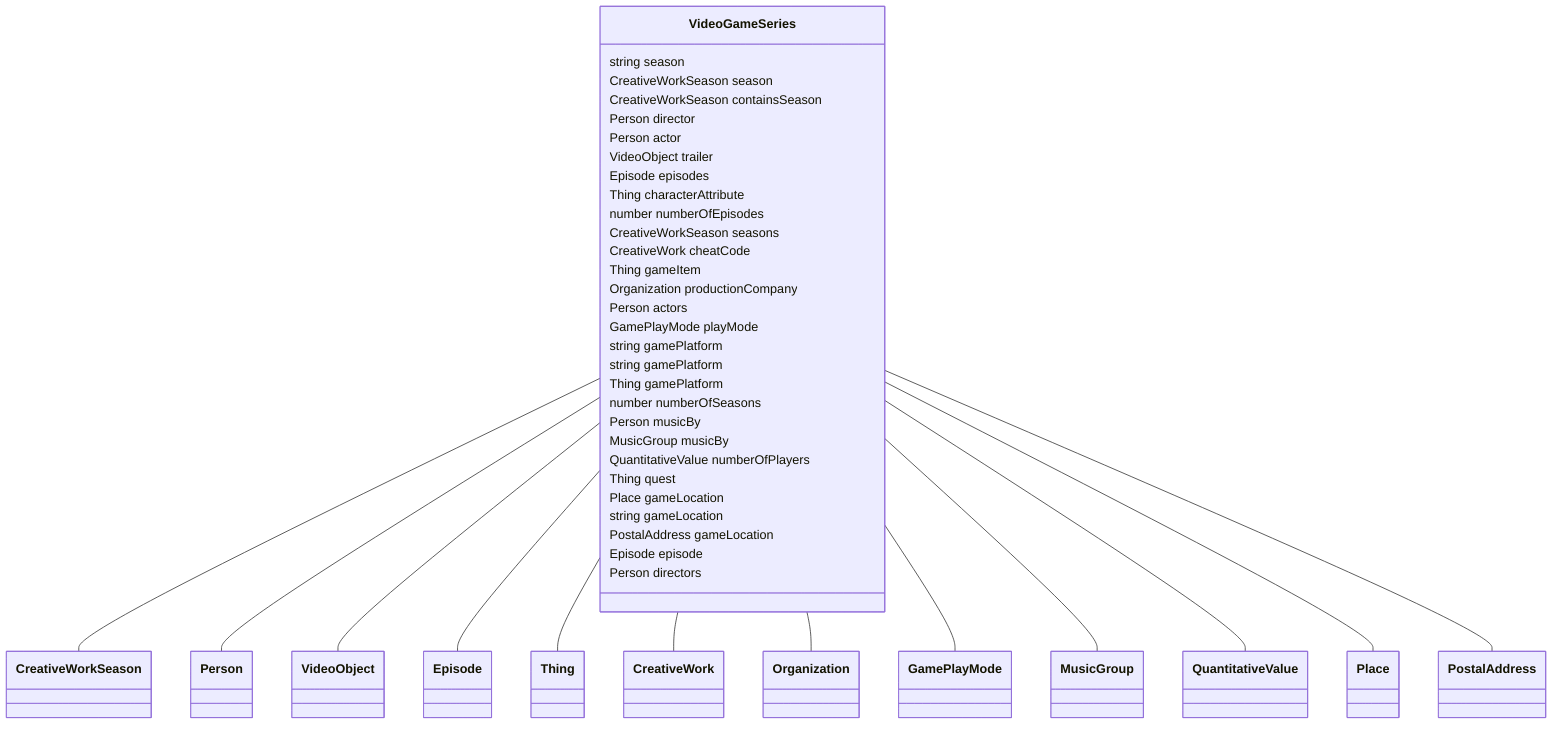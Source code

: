 classDiagram
  VideoGameSeries -- CreativeWorkSeason
  VideoGameSeries -- Person
  VideoGameSeries -- VideoObject
  VideoGameSeries -- Episode
  VideoGameSeries -- Thing
  VideoGameSeries -- CreativeWork
  VideoGameSeries -- Organization
  VideoGameSeries -- GamePlayMode
  VideoGameSeries -- MusicGroup
  VideoGameSeries -- QuantitativeValue
  VideoGameSeries -- Place
  VideoGameSeries -- PostalAddress


class VideoGameSeries {

  string season
  CreativeWorkSeason season
  CreativeWorkSeason containsSeason
  Person director
  Person actor
  VideoObject trailer
  Episode episodes
  Thing characterAttribute
  number numberOfEpisodes
  CreativeWorkSeason seasons
  CreativeWork cheatCode
  Thing gameItem
  Organization productionCompany
  Person actors
  GamePlayMode playMode
  string gamePlatform
  string gamePlatform
  Thing gamePlatform
  number numberOfSeasons
  Person musicBy
  MusicGroup musicBy
  QuantitativeValue numberOfPlayers
  Thing quest
  Place gameLocation
  string gameLocation
  PostalAddress gameLocation
  Episode episode
  Person directors

 }